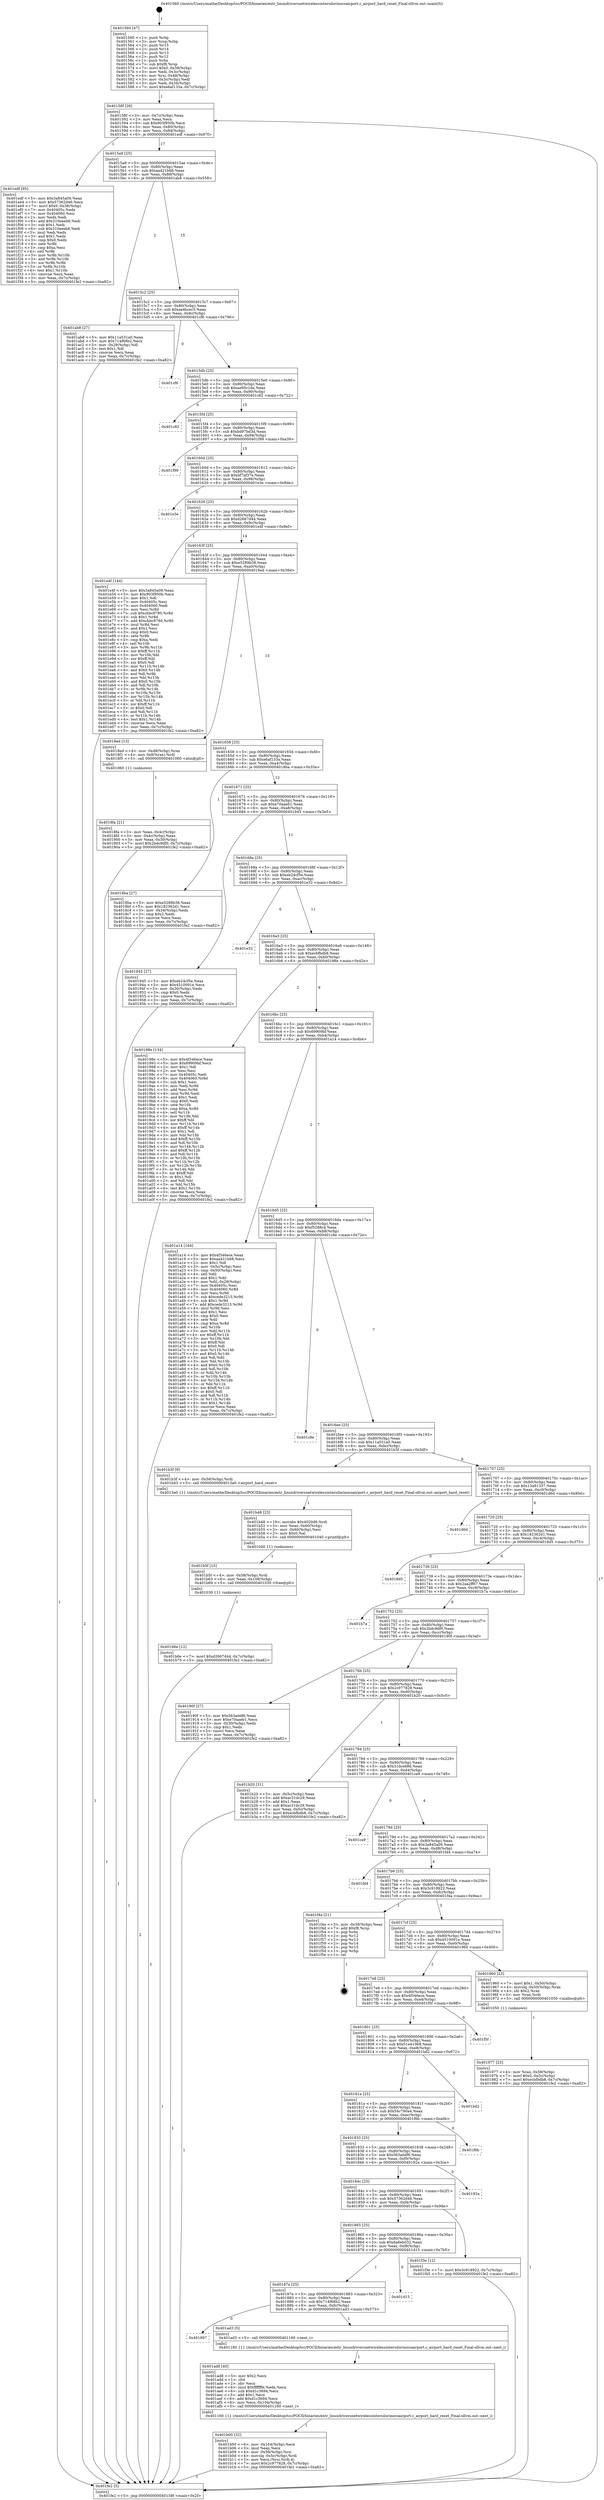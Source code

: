 digraph "0x401560" {
  label = "0x401560 (/mnt/c/Users/mathe/Desktop/tcc/POCII/binaries/extr_linuxdriversnetwirelessintersilorinocoairport.c_airport_hard_reset_Final-ollvm.out::main(0))"
  labelloc = "t"
  node[shape=record]

  Entry [label="",width=0.3,height=0.3,shape=circle,fillcolor=black,style=filled]
  "0x40158f" [label="{
     0x40158f [26]\l
     | [instrs]\l
     &nbsp;&nbsp;0x40158f \<+3\>: mov -0x7c(%rbp),%eax\l
     &nbsp;&nbsp;0x401592 \<+2\>: mov %eax,%ecx\l
     &nbsp;&nbsp;0x401594 \<+6\>: sub $0x903f950b,%ecx\l
     &nbsp;&nbsp;0x40159a \<+3\>: mov %eax,-0x80(%rbp)\l
     &nbsp;&nbsp;0x40159d \<+6\>: mov %ecx,-0x84(%rbp)\l
     &nbsp;&nbsp;0x4015a3 \<+6\>: je 0000000000401edf \<main+0x97f\>\l
  }"]
  "0x401edf" [label="{
     0x401edf [95]\l
     | [instrs]\l
     &nbsp;&nbsp;0x401edf \<+5\>: mov $0x3a845a09,%eax\l
     &nbsp;&nbsp;0x401ee4 \<+5\>: mov $0x57362d46,%ecx\l
     &nbsp;&nbsp;0x401ee9 \<+7\>: movl $0x0,-0x38(%rbp)\l
     &nbsp;&nbsp;0x401ef0 \<+7\>: mov 0x40405c,%edx\l
     &nbsp;&nbsp;0x401ef7 \<+7\>: mov 0x404060,%esi\l
     &nbsp;&nbsp;0x401efe \<+2\>: mov %edx,%edi\l
     &nbsp;&nbsp;0x401f00 \<+6\>: add $0x310eeeb6,%edi\l
     &nbsp;&nbsp;0x401f06 \<+3\>: sub $0x1,%edi\l
     &nbsp;&nbsp;0x401f09 \<+6\>: sub $0x310eeeb6,%edi\l
     &nbsp;&nbsp;0x401f0f \<+3\>: imul %edi,%edx\l
     &nbsp;&nbsp;0x401f12 \<+3\>: and $0x1,%edx\l
     &nbsp;&nbsp;0x401f15 \<+3\>: cmp $0x0,%edx\l
     &nbsp;&nbsp;0x401f18 \<+4\>: sete %r8b\l
     &nbsp;&nbsp;0x401f1c \<+3\>: cmp $0xa,%esi\l
     &nbsp;&nbsp;0x401f1f \<+4\>: setl %r9b\l
     &nbsp;&nbsp;0x401f23 \<+3\>: mov %r8b,%r10b\l
     &nbsp;&nbsp;0x401f26 \<+3\>: and %r9b,%r10b\l
     &nbsp;&nbsp;0x401f29 \<+3\>: xor %r9b,%r8b\l
     &nbsp;&nbsp;0x401f2c \<+3\>: or %r8b,%r10b\l
     &nbsp;&nbsp;0x401f2f \<+4\>: test $0x1,%r10b\l
     &nbsp;&nbsp;0x401f33 \<+3\>: cmovne %ecx,%eax\l
     &nbsp;&nbsp;0x401f36 \<+3\>: mov %eax,-0x7c(%rbp)\l
     &nbsp;&nbsp;0x401f39 \<+5\>: jmp 0000000000401fe2 \<main+0xa82\>\l
  }"]
  "0x4015a9" [label="{
     0x4015a9 [25]\l
     | [instrs]\l
     &nbsp;&nbsp;0x4015a9 \<+5\>: jmp 00000000004015ae \<main+0x4e\>\l
     &nbsp;&nbsp;0x4015ae \<+3\>: mov -0x80(%rbp),%eax\l
     &nbsp;&nbsp;0x4015b1 \<+5\>: sub $0xaa421b68,%eax\l
     &nbsp;&nbsp;0x4015b6 \<+6\>: mov %eax,-0x88(%rbp)\l
     &nbsp;&nbsp;0x4015bc \<+6\>: je 0000000000401ab8 \<main+0x558\>\l
  }"]
  Exit [label="",width=0.3,height=0.3,shape=circle,fillcolor=black,style=filled,peripheries=2]
  "0x401ab8" [label="{
     0x401ab8 [27]\l
     | [instrs]\l
     &nbsp;&nbsp;0x401ab8 \<+5\>: mov $0x11a531a0,%eax\l
     &nbsp;&nbsp;0x401abd \<+5\>: mov $0x714f68b2,%ecx\l
     &nbsp;&nbsp;0x401ac2 \<+3\>: mov -0x29(%rbp),%dl\l
     &nbsp;&nbsp;0x401ac5 \<+3\>: test $0x1,%dl\l
     &nbsp;&nbsp;0x401ac8 \<+3\>: cmovne %ecx,%eax\l
     &nbsp;&nbsp;0x401acb \<+3\>: mov %eax,-0x7c(%rbp)\l
     &nbsp;&nbsp;0x401ace \<+5\>: jmp 0000000000401fe2 \<main+0xa82\>\l
  }"]
  "0x4015c2" [label="{
     0x4015c2 [25]\l
     | [instrs]\l
     &nbsp;&nbsp;0x4015c2 \<+5\>: jmp 00000000004015c7 \<main+0x67\>\l
     &nbsp;&nbsp;0x4015c7 \<+3\>: mov -0x80(%rbp),%eax\l
     &nbsp;&nbsp;0x4015ca \<+5\>: sub $0xaa4bcec5,%eax\l
     &nbsp;&nbsp;0x4015cf \<+6\>: mov %eax,-0x8c(%rbp)\l
     &nbsp;&nbsp;0x4015d5 \<+6\>: je 0000000000401cf6 \<main+0x796\>\l
  }"]
  "0x401b6e" [label="{
     0x401b6e [12]\l
     | [instrs]\l
     &nbsp;&nbsp;0x401b6e \<+7\>: movl $0xd2667d44,-0x7c(%rbp)\l
     &nbsp;&nbsp;0x401b75 \<+5\>: jmp 0000000000401fe2 \<main+0xa82\>\l
  }"]
  "0x401cf6" [label="{
     0x401cf6\l
  }", style=dashed]
  "0x4015db" [label="{
     0x4015db [25]\l
     | [instrs]\l
     &nbsp;&nbsp;0x4015db \<+5\>: jmp 00000000004015e0 \<main+0x80\>\l
     &nbsp;&nbsp;0x4015e0 \<+3\>: mov -0x80(%rbp),%eax\l
     &nbsp;&nbsp;0x4015e3 \<+5\>: sub $0xae95c1da,%eax\l
     &nbsp;&nbsp;0x4015e8 \<+6\>: mov %eax,-0x90(%rbp)\l
     &nbsp;&nbsp;0x4015ee \<+6\>: je 0000000000401c82 \<main+0x722\>\l
  }"]
  "0x401b5f" [label="{
     0x401b5f [15]\l
     | [instrs]\l
     &nbsp;&nbsp;0x401b5f \<+4\>: mov -0x58(%rbp),%rdi\l
     &nbsp;&nbsp;0x401b63 \<+6\>: mov %eax,-0x108(%rbp)\l
     &nbsp;&nbsp;0x401b69 \<+5\>: call 0000000000401030 \<free@plt\>\l
     | [calls]\l
     &nbsp;&nbsp;0x401030 \{1\} (unknown)\l
  }"]
  "0x401c82" [label="{
     0x401c82\l
  }", style=dashed]
  "0x4015f4" [label="{
     0x4015f4 [25]\l
     | [instrs]\l
     &nbsp;&nbsp;0x4015f4 \<+5\>: jmp 00000000004015f9 \<main+0x99\>\l
     &nbsp;&nbsp;0x4015f9 \<+3\>: mov -0x80(%rbp),%eax\l
     &nbsp;&nbsp;0x4015fc \<+5\>: sub $0xbd97bd3d,%eax\l
     &nbsp;&nbsp;0x401601 \<+6\>: mov %eax,-0x94(%rbp)\l
     &nbsp;&nbsp;0x401607 \<+6\>: je 0000000000401f99 \<main+0xa39\>\l
  }"]
  "0x401b48" [label="{
     0x401b48 [23]\l
     | [instrs]\l
     &nbsp;&nbsp;0x401b48 \<+10\>: movabs $0x4020d6,%rdi\l
     &nbsp;&nbsp;0x401b52 \<+3\>: mov %eax,-0x60(%rbp)\l
     &nbsp;&nbsp;0x401b55 \<+3\>: mov -0x60(%rbp),%esi\l
     &nbsp;&nbsp;0x401b58 \<+2\>: mov $0x0,%al\l
     &nbsp;&nbsp;0x401b5a \<+5\>: call 0000000000401040 \<printf@plt\>\l
     | [calls]\l
     &nbsp;&nbsp;0x401040 \{1\} (unknown)\l
  }"]
  "0x401f99" [label="{
     0x401f99\l
  }", style=dashed]
  "0x40160d" [label="{
     0x40160d [25]\l
     | [instrs]\l
     &nbsp;&nbsp;0x40160d \<+5\>: jmp 0000000000401612 \<main+0xb2\>\l
     &nbsp;&nbsp;0x401612 \<+3\>: mov -0x80(%rbp),%eax\l
     &nbsp;&nbsp;0x401615 \<+5\>: sub $0xbf7af37e,%eax\l
     &nbsp;&nbsp;0x40161a \<+6\>: mov %eax,-0x98(%rbp)\l
     &nbsp;&nbsp;0x401620 \<+6\>: je 0000000000401e3e \<main+0x8de\>\l
  }"]
  "0x401b00" [label="{
     0x401b00 [32]\l
     | [instrs]\l
     &nbsp;&nbsp;0x401b00 \<+6\>: mov -0x104(%rbp),%ecx\l
     &nbsp;&nbsp;0x401b06 \<+3\>: imul %eax,%ecx\l
     &nbsp;&nbsp;0x401b09 \<+4\>: mov -0x58(%rbp),%rsi\l
     &nbsp;&nbsp;0x401b0d \<+4\>: movslq -0x5c(%rbp),%rdi\l
     &nbsp;&nbsp;0x401b11 \<+3\>: mov %ecx,(%rsi,%rdi,4)\l
     &nbsp;&nbsp;0x401b14 \<+7\>: movl $0x2c977828,-0x7c(%rbp)\l
     &nbsp;&nbsp;0x401b1b \<+5\>: jmp 0000000000401fe2 \<main+0xa82\>\l
  }"]
  "0x401e3e" [label="{
     0x401e3e\l
  }", style=dashed]
  "0x401626" [label="{
     0x401626 [25]\l
     | [instrs]\l
     &nbsp;&nbsp;0x401626 \<+5\>: jmp 000000000040162b \<main+0xcb\>\l
     &nbsp;&nbsp;0x40162b \<+3\>: mov -0x80(%rbp),%eax\l
     &nbsp;&nbsp;0x40162e \<+5\>: sub $0xd2667d44,%eax\l
     &nbsp;&nbsp;0x401633 \<+6\>: mov %eax,-0x9c(%rbp)\l
     &nbsp;&nbsp;0x401639 \<+6\>: je 0000000000401e4f \<main+0x8ef\>\l
  }"]
  "0x401ad8" [label="{
     0x401ad8 [40]\l
     | [instrs]\l
     &nbsp;&nbsp;0x401ad8 \<+5\>: mov $0x2,%ecx\l
     &nbsp;&nbsp;0x401add \<+1\>: cltd\l
     &nbsp;&nbsp;0x401ade \<+2\>: idiv %ecx\l
     &nbsp;&nbsp;0x401ae0 \<+6\>: imul $0xfffffffe,%edx,%ecx\l
     &nbsp;&nbsp;0x401ae6 \<+6\>: sub $0xd1c3694,%ecx\l
     &nbsp;&nbsp;0x401aec \<+3\>: add $0x1,%ecx\l
     &nbsp;&nbsp;0x401aef \<+6\>: add $0xd1c3694,%ecx\l
     &nbsp;&nbsp;0x401af5 \<+6\>: mov %ecx,-0x104(%rbp)\l
     &nbsp;&nbsp;0x401afb \<+5\>: call 0000000000401160 \<next_i\>\l
     | [calls]\l
     &nbsp;&nbsp;0x401160 \{1\} (/mnt/c/Users/mathe/Desktop/tcc/POCII/binaries/extr_linuxdriversnetwirelessintersilorinocoairport.c_airport_hard_reset_Final-ollvm.out::next_i)\l
  }"]
  "0x401e4f" [label="{
     0x401e4f [144]\l
     | [instrs]\l
     &nbsp;&nbsp;0x401e4f \<+5\>: mov $0x3a845a09,%eax\l
     &nbsp;&nbsp;0x401e54 \<+5\>: mov $0x903f950b,%ecx\l
     &nbsp;&nbsp;0x401e59 \<+2\>: mov $0x1,%dl\l
     &nbsp;&nbsp;0x401e5b \<+7\>: mov 0x40405c,%esi\l
     &nbsp;&nbsp;0x401e62 \<+7\>: mov 0x404060,%edi\l
     &nbsp;&nbsp;0x401e69 \<+3\>: mov %esi,%r8d\l
     &nbsp;&nbsp;0x401e6c \<+7\>: sub $0xcbbc8780,%r8d\l
     &nbsp;&nbsp;0x401e73 \<+4\>: sub $0x1,%r8d\l
     &nbsp;&nbsp;0x401e77 \<+7\>: add $0xcbbc8780,%r8d\l
     &nbsp;&nbsp;0x401e7e \<+4\>: imul %r8d,%esi\l
     &nbsp;&nbsp;0x401e82 \<+3\>: and $0x1,%esi\l
     &nbsp;&nbsp;0x401e85 \<+3\>: cmp $0x0,%esi\l
     &nbsp;&nbsp;0x401e88 \<+4\>: sete %r9b\l
     &nbsp;&nbsp;0x401e8c \<+3\>: cmp $0xa,%edi\l
     &nbsp;&nbsp;0x401e8f \<+4\>: setl %r10b\l
     &nbsp;&nbsp;0x401e93 \<+3\>: mov %r9b,%r11b\l
     &nbsp;&nbsp;0x401e96 \<+4\>: xor $0xff,%r11b\l
     &nbsp;&nbsp;0x401e9a \<+3\>: mov %r10b,%bl\l
     &nbsp;&nbsp;0x401e9d \<+3\>: xor $0xff,%bl\l
     &nbsp;&nbsp;0x401ea0 \<+3\>: xor $0x0,%dl\l
     &nbsp;&nbsp;0x401ea3 \<+3\>: mov %r11b,%r14b\l
     &nbsp;&nbsp;0x401ea6 \<+4\>: and $0x0,%r14b\l
     &nbsp;&nbsp;0x401eaa \<+3\>: and %dl,%r9b\l
     &nbsp;&nbsp;0x401ead \<+3\>: mov %bl,%r15b\l
     &nbsp;&nbsp;0x401eb0 \<+4\>: and $0x0,%r15b\l
     &nbsp;&nbsp;0x401eb4 \<+3\>: and %dl,%r10b\l
     &nbsp;&nbsp;0x401eb7 \<+3\>: or %r9b,%r14b\l
     &nbsp;&nbsp;0x401eba \<+3\>: or %r10b,%r15b\l
     &nbsp;&nbsp;0x401ebd \<+3\>: xor %r15b,%r14b\l
     &nbsp;&nbsp;0x401ec0 \<+3\>: or %bl,%r11b\l
     &nbsp;&nbsp;0x401ec3 \<+4\>: xor $0xff,%r11b\l
     &nbsp;&nbsp;0x401ec7 \<+3\>: or $0x0,%dl\l
     &nbsp;&nbsp;0x401eca \<+3\>: and %dl,%r11b\l
     &nbsp;&nbsp;0x401ecd \<+3\>: or %r11b,%r14b\l
     &nbsp;&nbsp;0x401ed0 \<+4\>: test $0x1,%r14b\l
     &nbsp;&nbsp;0x401ed4 \<+3\>: cmovne %ecx,%eax\l
     &nbsp;&nbsp;0x401ed7 \<+3\>: mov %eax,-0x7c(%rbp)\l
     &nbsp;&nbsp;0x401eda \<+5\>: jmp 0000000000401fe2 \<main+0xa82\>\l
  }"]
  "0x40163f" [label="{
     0x40163f [25]\l
     | [instrs]\l
     &nbsp;&nbsp;0x40163f \<+5\>: jmp 0000000000401644 \<main+0xe4\>\l
     &nbsp;&nbsp;0x401644 \<+3\>: mov -0x80(%rbp),%eax\l
     &nbsp;&nbsp;0x401647 \<+5\>: sub $0xe5289b38,%eax\l
     &nbsp;&nbsp;0x40164c \<+6\>: mov %eax,-0xa0(%rbp)\l
     &nbsp;&nbsp;0x401652 \<+6\>: je 00000000004018ed \<main+0x38d\>\l
  }"]
  "0x401897" [label="{
     0x401897\l
  }", style=dashed]
  "0x4018ed" [label="{
     0x4018ed [13]\l
     | [instrs]\l
     &nbsp;&nbsp;0x4018ed \<+4\>: mov -0x48(%rbp),%rax\l
     &nbsp;&nbsp;0x4018f1 \<+4\>: mov 0x8(%rax),%rdi\l
     &nbsp;&nbsp;0x4018f5 \<+5\>: call 0000000000401060 \<atoi@plt\>\l
     | [calls]\l
     &nbsp;&nbsp;0x401060 \{1\} (unknown)\l
  }"]
  "0x401658" [label="{
     0x401658 [25]\l
     | [instrs]\l
     &nbsp;&nbsp;0x401658 \<+5\>: jmp 000000000040165d \<main+0xfd\>\l
     &nbsp;&nbsp;0x40165d \<+3\>: mov -0x80(%rbp),%eax\l
     &nbsp;&nbsp;0x401660 \<+5\>: sub $0xe6af133a,%eax\l
     &nbsp;&nbsp;0x401665 \<+6\>: mov %eax,-0xa4(%rbp)\l
     &nbsp;&nbsp;0x40166b \<+6\>: je 00000000004018ba \<main+0x35a\>\l
  }"]
  "0x401ad3" [label="{
     0x401ad3 [5]\l
     | [instrs]\l
     &nbsp;&nbsp;0x401ad3 \<+5\>: call 0000000000401160 \<next_i\>\l
     | [calls]\l
     &nbsp;&nbsp;0x401160 \{1\} (/mnt/c/Users/mathe/Desktop/tcc/POCII/binaries/extr_linuxdriversnetwirelessintersilorinocoairport.c_airport_hard_reset_Final-ollvm.out::next_i)\l
  }"]
  "0x4018ba" [label="{
     0x4018ba [27]\l
     | [instrs]\l
     &nbsp;&nbsp;0x4018ba \<+5\>: mov $0xe5289b38,%eax\l
     &nbsp;&nbsp;0x4018bf \<+5\>: mov $0x182362d1,%ecx\l
     &nbsp;&nbsp;0x4018c4 \<+3\>: mov -0x34(%rbp),%edx\l
     &nbsp;&nbsp;0x4018c7 \<+3\>: cmp $0x2,%edx\l
     &nbsp;&nbsp;0x4018ca \<+3\>: cmovne %ecx,%eax\l
     &nbsp;&nbsp;0x4018cd \<+3\>: mov %eax,-0x7c(%rbp)\l
     &nbsp;&nbsp;0x4018d0 \<+5\>: jmp 0000000000401fe2 \<main+0xa82\>\l
  }"]
  "0x401671" [label="{
     0x401671 [25]\l
     | [instrs]\l
     &nbsp;&nbsp;0x401671 \<+5\>: jmp 0000000000401676 \<main+0x116\>\l
     &nbsp;&nbsp;0x401676 \<+3\>: mov -0x80(%rbp),%eax\l
     &nbsp;&nbsp;0x401679 \<+5\>: sub $0xe70aaeb1,%eax\l
     &nbsp;&nbsp;0x40167e \<+6\>: mov %eax,-0xa8(%rbp)\l
     &nbsp;&nbsp;0x401684 \<+6\>: je 0000000000401945 \<main+0x3e5\>\l
  }"]
  "0x401fe2" [label="{
     0x401fe2 [5]\l
     | [instrs]\l
     &nbsp;&nbsp;0x401fe2 \<+5\>: jmp 000000000040158f \<main+0x2f\>\l
  }"]
  "0x401560" [label="{
     0x401560 [47]\l
     | [instrs]\l
     &nbsp;&nbsp;0x401560 \<+1\>: push %rbp\l
     &nbsp;&nbsp;0x401561 \<+3\>: mov %rsp,%rbp\l
     &nbsp;&nbsp;0x401564 \<+2\>: push %r15\l
     &nbsp;&nbsp;0x401566 \<+2\>: push %r14\l
     &nbsp;&nbsp;0x401568 \<+2\>: push %r13\l
     &nbsp;&nbsp;0x40156a \<+2\>: push %r12\l
     &nbsp;&nbsp;0x40156c \<+1\>: push %rbx\l
     &nbsp;&nbsp;0x40156d \<+7\>: sub $0xf8,%rsp\l
     &nbsp;&nbsp;0x401574 \<+7\>: movl $0x0,-0x38(%rbp)\l
     &nbsp;&nbsp;0x40157b \<+3\>: mov %edi,-0x3c(%rbp)\l
     &nbsp;&nbsp;0x40157e \<+4\>: mov %rsi,-0x48(%rbp)\l
     &nbsp;&nbsp;0x401582 \<+3\>: mov -0x3c(%rbp),%edi\l
     &nbsp;&nbsp;0x401585 \<+3\>: mov %edi,-0x34(%rbp)\l
     &nbsp;&nbsp;0x401588 \<+7\>: movl $0xe6af133a,-0x7c(%rbp)\l
  }"]
  "0x4018fa" [label="{
     0x4018fa [21]\l
     | [instrs]\l
     &nbsp;&nbsp;0x4018fa \<+3\>: mov %eax,-0x4c(%rbp)\l
     &nbsp;&nbsp;0x4018fd \<+3\>: mov -0x4c(%rbp),%eax\l
     &nbsp;&nbsp;0x401900 \<+3\>: mov %eax,-0x30(%rbp)\l
     &nbsp;&nbsp;0x401903 \<+7\>: movl $0x2bdc9df0,-0x7c(%rbp)\l
     &nbsp;&nbsp;0x40190a \<+5\>: jmp 0000000000401fe2 \<main+0xa82\>\l
  }"]
  "0x40187e" [label="{
     0x40187e [25]\l
     | [instrs]\l
     &nbsp;&nbsp;0x40187e \<+5\>: jmp 0000000000401883 \<main+0x323\>\l
     &nbsp;&nbsp;0x401883 \<+3\>: mov -0x80(%rbp),%eax\l
     &nbsp;&nbsp;0x401886 \<+5\>: sub $0x714f68b2,%eax\l
     &nbsp;&nbsp;0x40188b \<+6\>: mov %eax,-0xfc(%rbp)\l
     &nbsp;&nbsp;0x401891 \<+6\>: je 0000000000401ad3 \<main+0x573\>\l
  }"]
  "0x401945" [label="{
     0x401945 [27]\l
     | [instrs]\l
     &nbsp;&nbsp;0x401945 \<+5\>: mov $0xeb24cf5e,%eax\l
     &nbsp;&nbsp;0x40194a \<+5\>: mov $0x4510091e,%ecx\l
     &nbsp;&nbsp;0x40194f \<+3\>: mov -0x30(%rbp),%edx\l
     &nbsp;&nbsp;0x401952 \<+3\>: cmp $0x0,%edx\l
     &nbsp;&nbsp;0x401955 \<+3\>: cmove %ecx,%eax\l
     &nbsp;&nbsp;0x401958 \<+3\>: mov %eax,-0x7c(%rbp)\l
     &nbsp;&nbsp;0x40195b \<+5\>: jmp 0000000000401fe2 \<main+0xa82\>\l
  }"]
  "0x40168a" [label="{
     0x40168a [25]\l
     | [instrs]\l
     &nbsp;&nbsp;0x40168a \<+5\>: jmp 000000000040168f \<main+0x12f\>\l
     &nbsp;&nbsp;0x40168f \<+3\>: mov -0x80(%rbp),%eax\l
     &nbsp;&nbsp;0x401692 \<+5\>: sub $0xeb24cf5e,%eax\l
     &nbsp;&nbsp;0x401697 \<+6\>: mov %eax,-0xac(%rbp)\l
     &nbsp;&nbsp;0x40169d \<+6\>: je 0000000000401e32 \<main+0x8d2\>\l
  }"]
  "0x401d15" [label="{
     0x401d15\l
  }", style=dashed]
  "0x401e32" [label="{
     0x401e32\l
  }", style=dashed]
  "0x4016a3" [label="{
     0x4016a3 [25]\l
     | [instrs]\l
     &nbsp;&nbsp;0x4016a3 \<+5\>: jmp 00000000004016a8 \<main+0x148\>\l
     &nbsp;&nbsp;0x4016a8 \<+3\>: mov -0x80(%rbp),%eax\l
     &nbsp;&nbsp;0x4016ab \<+5\>: sub $0xecbfbdb8,%eax\l
     &nbsp;&nbsp;0x4016b0 \<+6\>: mov %eax,-0xb0(%rbp)\l
     &nbsp;&nbsp;0x4016b6 \<+6\>: je 000000000040198e \<main+0x42e\>\l
  }"]
  "0x401865" [label="{
     0x401865 [25]\l
     | [instrs]\l
     &nbsp;&nbsp;0x401865 \<+5\>: jmp 000000000040186a \<main+0x30a\>\l
     &nbsp;&nbsp;0x40186a \<+3\>: mov -0x80(%rbp),%eax\l
     &nbsp;&nbsp;0x40186d \<+5\>: sub $0x6a6eb032,%eax\l
     &nbsp;&nbsp;0x401872 \<+6\>: mov %eax,-0xf8(%rbp)\l
     &nbsp;&nbsp;0x401878 \<+6\>: je 0000000000401d15 \<main+0x7b5\>\l
  }"]
  "0x40198e" [label="{
     0x40198e [134]\l
     | [instrs]\l
     &nbsp;&nbsp;0x40198e \<+5\>: mov $0x4f346ece,%eax\l
     &nbsp;&nbsp;0x401993 \<+5\>: mov $0x69909bf,%ecx\l
     &nbsp;&nbsp;0x401998 \<+2\>: mov $0x1,%dl\l
     &nbsp;&nbsp;0x40199a \<+2\>: xor %esi,%esi\l
     &nbsp;&nbsp;0x40199c \<+7\>: mov 0x40405c,%edi\l
     &nbsp;&nbsp;0x4019a3 \<+8\>: mov 0x404060,%r8d\l
     &nbsp;&nbsp;0x4019ab \<+3\>: sub $0x1,%esi\l
     &nbsp;&nbsp;0x4019ae \<+3\>: mov %edi,%r9d\l
     &nbsp;&nbsp;0x4019b1 \<+3\>: add %esi,%r9d\l
     &nbsp;&nbsp;0x4019b4 \<+4\>: imul %r9d,%edi\l
     &nbsp;&nbsp;0x4019b8 \<+3\>: and $0x1,%edi\l
     &nbsp;&nbsp;0x4019bb \<+3\>: cmp $0x0,%edi\l
     &nbsp;&nbsp;0x4019be \<+4\>: sete %r10b\l
     &nbsp;&nbsp;0x4019c2 \<+4\>: cmp $0xa,%r8d\l
     &nbsp;&nbsp;0x4019c6 \<+4\>: setl %r11b\l
     &nbsp;&nbsp;0x4019ca \<+3\>: mov %r10b,%bl\l
     &nbsp;&nbsp;0x4019cd \<+3\>: xor $0xff,%bl\l
     &nbsp;&nbsp;0x4019d0 \<+3\>: mov %r11b,%r14b\l
     &nbsp;&nbsp;0x4019d3 \<+4\>: xor $0xff,%r14b\l
     &nbsp;&nbsp;0x4019d7 \<+3\>: xor $0x1,%dl\l
     &nbsp;&nbsp;0x4019da \<+3\>: mov %bl,%r15b\l
     &nbsp;&nbsp;0x4019dd \<+4\>: and $0xff,%r15b\l
     &nbsp;&nbsp;0x4019e1 \<+3\>: and %dl,%r10b\l
     &nbsp;&nbsp;0x4019e4 \<+3\>: mov %r14b,%r12b\l
     &nbsp;&nbsp;0x4019e7 \<+4\>: and $0xff,%r12b\l
     &nbsp;&nbsp;0x4019eb \<+3\>: and %dl,%r11b\l
     &nbsp;&nbsp;0x4019ee \<+3\>: or %r10b,%r15b\l
     &nbsp;&nbsp;0x4019f1 \<+3\>: or %r11b,%r12b\l
     &nbsp;&nbsp;0x4019f4 \<+3\>: xor %r12b,%r15b\l
     &nbsp;&nbsp;0x4019f7 \<+3\>: or %r14b,%bl\l
     &nbsp;&nbsp;0x4019fa \<+3\>: xor $0xff,%bl\l
     &nbsp;&nbsp;0x4019fd \<+3\>: or $0x1,%dl\l
     &nbsp;&nbsp;0x401a00 \<+2\>: and %dl,%bl\l
     &nbsp;&nbsp;0x401a02 \<+3\>: or %bl,%r15b\l
     &nbsp;&nbsp;0x401a05 \<+4\>: test $0x1,%r15b\l
     &nbsp;&nbsp;0x401a09 \<+3\>: cmovne %ecx,%eax\l
     &nbsp;&nbsp;0x401a0c \<+3\>: mov %eax,-0x7c(%rbp)\l
     &nbsp;&nbsp;0x401a0f \<+5\>: jmp 0000000000401fe2 \<main+0xa82\>\l
  }"]
  "0x4016bc" [label="{
     0x4016bc [25]\l
     | [instrs]\l
     &nbsp;&nbsp;0x4016bc \<+5\>: jmp 00000000004016c1 \<main+0x161\>\l
     &nbsp;&nbsp;0x4016c1 \<+3\>: mov -0x80(%rbp),%eax\l
     &nbsp;&nbsp;0x4016c4 \<+5\>: sub $0x69909bf,%eax\l
     &nbsp;&nbsp;0x4016c9 \<+6\>: mov %eax,-0xb4(%rbp)\l
     &nbsp;&nbsp;0x4016cf \<+6\>: je 0000000000401a14 \<main+0x4b4\>\l
  }"]
  "0x401f3e" [label="{
     0x401f3e [12]\l
     | [instrs]\l
     &nbsp;&nbsp;0x401f3e \<+7\>: movl $0x3c918922,-0x7c(%rbp)\l
     &nbsp;&nbsp;0x401f45 \<+5\>: jmp 0000000000401fe2 \<main+0xa82\>\l
  }"]
  "0x401a14" [label="{
     0x401a14 [164]\l
     | [instrs]\l
     &nbsp;&nbsp;0x401a14 \<+5\>: mov $0x4f346ece,%eax\l
     &nbsp;&nbsp;0x401a19 \<+5\>: mov $0xaa421b68,%ecx\l
     &nbsp;&nbsp;0x401a1e \<+2\>: mov $0x1,%dl\l
     &nbsp;&nbsp;0x401a20 \<+3\>: mov -0x5c(%rbp),%esi\l
     &nbsp;&nbsp;0x401a23 \<+3\>: cmp -0x50(%rbp),%esi\l
     &nbsp;&nbsp;0x401a26 \<+4\>: setl %dil\l
     &nbsp;&nbsp;0x401a2a \<+4\>: and $0x1,%dil\l
     &nbsp;&nbsp;0x401a2e \<+4\>: mov %dil,-0x29(%rbp)\l
     &nbsp;&nbsp;0x401a32 \<+7\>: mov 0x40405c,%esi\l
     &nbsp;&nbsp;0x401a39 \<+8\>: mov 0x404060,%r8d\l
     &nbsp;&nbsp;0x401a41 \<+3\>: mov %esi,%r9d\l
     &nbsp;&nbsp;0x401a44 \<+7\>: sub $0xcede3215,%r9d\l
     &nbsp;&nbsp;0x401a4b \<+4\>: sub $0x1,%r9d\l
     &nbsp;&nbsp;0x401a4f \<+7\>: add $0xcede3215,%r9d\l
     &nbsp;&nbsp;0x401a56 \<+4\>: imul %r9d,%esi\l
     &nbsp;&nbsp;0x401a5a \<+3\>: and $0x1,%esi\l
     &nbsp;&nbsp;0x401a5d \<+3\>: cmp $0x0,%esi\l
     &nbsp;&nbsp;0x401a60 \<+4\>: sete %dil\l
     &nbsp;&nbsp;0x401a64 \<+4\>: cmp $0xa,%r8d\l
     &nbsp;&nbsp;0x401a68 \<+4\>: setl %r10b\l
     &nbsp;&nbsp;0x401a6c \<+3\>: mov %dil,%r11b\l
     &nbsp;&nbsp;0x401a6f \<+4\>: xor $0xff,%r11b\l
     &nbsp;&nbsp;0x401a73 \<+3\>: mov %r10b,%bl\l
     &nbsp;&nbsp;0x401a76 \<+3\>: xor $0xff,%bl\l
     &nbsp;&nbsp;0x401a79 \<+3\>: xor $0x0,%dl\l
     &nbsp;&nbsp;0x401a7c \<+3\>: mov %r11b,%r14b\l
     &nbsp;&nbsp;0x401a7f \<+4\>: and $0x0,%r14b\l
     &nbsp;&nbsp;0x401a83 \<+3\>: and %dl,%dil\l
     &nbsp;&nbsp;0x401a86 \<+3\>: mov %bl,%r15b\l
     &nbsp;&nbsp;0x401a89 \<+4\>: and $0x0,%r15b\l
     &nbsp;&nbsp;0x401a8d \<+3\>: and %dl,%r10b\l
     &nbsp;&nbsp;0x401a90 \<+3\>: or %dil,%r14b\l
     &nbsp;&nbsp;0x401a93 \<+3\>: or %r10b,%r15b\l
     &nbsp;&nbsp;0x401a96 \<+3\>: xor %r15b,%r14b\l
     &nbsp;&nbsp;0x401a99 \<+3\>: or %bl,%r11b\l
     &nbsp;&nbsp;0x401a9c \<+4\>: xor $0xff,%r11b\l
     &nbsp;&nbsp;0x401aa0 \<+3\>: or $0x0,%dl\l
     &nbsp;&nbsp;0x401aa3 \<+3\>: and %dl,%r11b\l
     &nbsp;&nbsp;0x401aa6 \<+3\>: or %r11b,%r14b\l
     &nbsp;&nbsp;0x401aa9 \<+4\>: test $0x1,%r14b\l
     &nbsp;&nbsp;0x401aad \<+3\>: cmovne %ecx,%eax\l
     &nbsp;&nbsp;0x401ab0 \<+3\>: mov %eax,-0x7c(%rbp)\l
     &nbsp;&nbsp;0x401ab3 \<+5\>: jmp 0000000000401fe2 \<main+0xa82\>\l
  }"]
  "0x4016d5" [label="{
     0x4016d5 [25]\l
     | [instrs]\l
     &nbsp;&nbsp;0x4016d5 \<+5\>: jmp 00000000004016da \<main+0x17a\>\l
     &nbsp;&nbsp;0x4016da \<+3\>: mov -0x80(%rbp),%eax\l
     &nbsp;&nbsp;0x4016dd \<+5\>: sub $0xf5288c4,%eax\l
     &nbsp;&nbsp;0x4016e2 \<+6\>: mov %eax,-0xb8(%rbp)\l
     &nbsp;&nbsp;0x4016e8 \<+6\>: je 0000000000401c8e \<main+0x72e\>\l
  }"]
  "0x40184c" [label="{
     0x40184c [25]\l
     | [instrs]\l
     &nbsp;&nbsp;0x40184c \<+5\>: jmp 0000000000401851 \<main+0x2f1\>\l
     &nbsp;&nbsp;0x401851 \<+3\>: mov -0x80(%rbp),%eax\l
     &nbsp;&nbsp;0x401854 \<+5\>: sub $0x57362d46,%eax\l
     &nbsp;&nbsp;0x401859 \<+6\>: mov %eax,-0xf4(%rbp)\l
     &nbsp;&nbsp;0x40185f \<+6\>: je 0000000000401f3e \<main+0x9de\>\l
  }"]
  "0x401c8e" [label="{
     0x401c8e\l
  }", style=dashed]
  "0x4016ee" [label="{
     0x4016ee [25]\l
     | [instrs]\l
     &nbsp;&nbsp;0x4016ee \<+5\>: jmp 00000000004016f3 \<main+0x193\>\l
     &nbsp;&nbsp;0x4016f3 \<+3\>: mov -0x80(%rbp),%eax\l
     &nbsp;&nbsp;0x4016f6 \<+5\>: sub $0x11a531a0,%eax\l
     &nbsp;&nbsp;0x4016fb \<+6\>: mov %eax,-0xbc(%rbp)\l
     &nbsp;&nbsp;0x401701 \<+6\>: je 0000000000401b3f \<main+0x5df\>\l
  }"]
  "0x40192a" [label="{
     0x40192a\l
  }", style=dashed]
  "0x401b3f" [label="{
     0x401b3f [9]\l
     | [instrs]\l
     &nbsp;&nbsp;0x401b3f \<+4\>: mov -0x58(%rbp),%rdi\l
     &nbsp;&nbsp;0x401b43 \<+5\>: call 00000000004013a0 \<airport_hard_reset\>\l
     | [calls]\l
     &nbsp;&nbsp;0x4013a0 \{1\} (/mnt/c/Users/mathe/Desktop/tcc/POCII/binaries/extr_linuxdriversnetwirelessintersilorinocoairport.c_airport_hard_reset_Final-ollvm.out::airport_hard_reset)\l
  }"]
  "0x401707" [label="{
     0x401707 [25]\l
     | [instrs]\l
     &nbsp;&nbsp;0x401707 \<+5\>: jmp 000000000040170c \<main+0x1ac\>\l
     &nbsp;&nbsp;0x40170c \<+3\>: mov -0x80(%rbp),%eax\l
     &nbsp;&nbsp;0x40170f \<+5\>: sub $0x13a81337,%eax\l
     &nbsp;&nbsp;0x401714 \<+6\>: mov %eax,-0xc0(%rbp)\l
     &nbsp;&nbsp;0x40171a \<+6\>: je 0000000000401d6d \<main+0x80d\>\l
  }"]
  "0x401833" [label="{
     0x401833 [25]\l
     | [instrs]\l
     &nbsp;&nbsp;0x401833 \<+5\>: jmp 0000000000401838 \<main+0x2d8\>\l
     &nbsp;&nbsp;0x401838 \<+3\>: mov -0x80(%rbp),%eax\l
     &nbsp;&nbsp;0x40183b \<+5\>: sub $0x563addf6,%eax\l
     &nbsp;&nbsp;0x401840 \<+6\>: mov %eax,-0xf0(%rbp)\l
     &nbsp;&nbsp;0x401846 \<+6\>: je 000000000040192a \<main+0x3ca\>\l
  }"]
  "0x401d6d" [label="{
     0x401d6d\l
  }", style=dashed]
  "0x401720" [label="{
     0x401720 [25]\l
     | [instrs]\l
     &nbsp;&nbsp;0x401720 \<+5\>: jmp 0000000000401725 \<main+0x1c5\>\l
     &nbsp;&nbsp;0x401725 \<+3\>: mov -0x80(%rbp),%eax\l
     &nbsp;&nbsp;0x401728 \<+5\>: sub $0x182362d1,%eax\l
     &nbsp;&nbsp;0x40172d \<+6\>: mov %eax,-0xc4(%rbp)\l
     &nbsp;&nbsp;0x401733 \<+6\>: je 00000000004018d5 \<main+0x375\>\l
  }"]
  "0x401f6b" [label="{
     0x401f6b\l
  }", style=dashed]
  "0x4018d5" [label="{
     0x4018d5\l
  }", style=dashed]
  "0x401739" [label="{
     0x401739 [25]\l
     | [instrs]\l
     &nbsp;&nbsp;0x401739 \<+5\>: jmp 000000000040173e \<main+0x1de\>\l
     &nbsp;&nbsp;0x40173e \<+3\>: mov -0x80(%rbp),%eax\l
     &nbsp;&nbsp;0x401741 \<+5\>: sub $0x2aa2ff67,%eax\l
     &nbsp;&nbsp;0x401746 \<+6\>: mov %eax,-0xc8(%rbp)\l
     &nbsp;&nbsp;0x40174c \<+6\>: je 0000000000401b7a \<main+0x61a\>\l
  }"]
  "0x40181a" [label="{
     0x40181a [25]\l
     | [instrs]\l
     &nbsp;&nbsp;0x40181a \<+5\>: jmp 000000000040181f \<main+0x2bf\>\l
     &nbsp;&nbsp;0x40181f \<+3\>: mov -0x80(%rbp),%eax\l
     &nbsp;&nbsp;0x401822 \<+5\>: sub $0x54c790a4,%eax\l
     &nbsp;&nbsp;0x401827 \<+6\>: mov %eax,-0xec(%rbp)\l
     &nbsp;&nbsp;0x40182d \<+6\>: je 0000000000401f6b \<main+0xa0b\>\l
  }"]
  "0x401b7a" [label="{
     0x401b7a\l
  }", style=dashed]
  "0x401752" [label="{
     0x401752 [25]\l
     | [instrs]\l
     &nbsp;&nbsp;0x401752 \<+5\>: jmp 0000000000401757 \<main+0x1f7\>\l
     &nbsp;&nbsp;0x401757 \<+3\>: mov -0x80(%rbp),%eax\l
     &nbsp;&nbsp;0x40175a \<+5\>: sub $0x2bdc9df0,%eax\l
     &nbsp;&nbsp;0x40175f \<+6\>: mov %eax,-0xcc(%rbp)\l
     &nbsp;&nbsp;0x401765 \<+6\>: je 000000000040190f \<main+0x3af\>\l
  }"]
  "0x401bd2" [label="{
     0x401bd2\l
  }", style=dashed]
  "0x40190f" [label="{
     0x40190f [27]\l
     | [instrs]\l
     &nbsp;&nbsp;0x40190f \<+5\>: mov $0x563addf6,%eax\l
     &nbsp;&nbsp;0x401914 \<+5\>: mov $0xe70aaeb1,%ecx\l
     &nbsp;&nbsp;0x401919 \<+3\>: mov -0x30(%rbp),%edx\l
     &nbsp;&nbsp;0x40191c \<+3\>: cmp $0x1,%edx\l
     &nbsp;&nbsp;0x40191f \<+3\>: cmovl %ecx,%eax\l
     &nbsp;&nbsp;0x401922 \<+3\>: mov %eax,-0x7c(%rbp)\l
     &nbsp;&nbsp;0x401925 \<+5\>: jmp 0000000000401fe2 \<main+0xa82\>\l
  }"]
  "0x40176b" [label="{
     0x40176b [25]\l
     | [instrs]\l
     &nbsp;&nbsp;0x40176b \<+5\>: jmp 0000000000401770 \<main+0x210\>\l
     &nbsp;&nbsp;0x401770 \<+3\>: mov -0x80(%rbp),%eax\l
     &nbsp;&nbsp;0x401773 \<+5\>: sub $0x2c977828,%eax\l
     &nbsp;&nbsp;0x401778 \<+6\>: mov %eax,-0xd0(%rbp)\l
     &nbsp;&nbsp;0x40177e \<+6\>: je 0000000000401b20 \<main+0x5c0\>\l
  }"]
  "0x401801" [label="{
     0x401801 [25]\l
     | [instrs]\l
     &nbsp;&nbsp;0x401801 \<+5\>: jmp 0000000000401806 \<main+0x2a6\>\l
     &nbsp;&nbsp;0x401806 \<+3\>: mov -0x80(%rbp),%eax\l
     &nbsp;&nbsp;0x401809 \<+5\>: sub $0x51e41068,%eax\l
     &nbsp;&nbsp;0x40180e \<+6\>: mov %eax,-0xe8(%rbp)\l
     &nbsp;&nbsp;0x401814 \<+6\>: je 0000000000401bd2 \<main+0x672\>\l
  }"]
  "0x401b20" [label="{
     0x401b20 [31]\l
     | [instrs]\l
     &nbsp;&nbsp;0x401b20 \<+3\>: mov -0x5c(%rbp),%eax\l
     &nbsp;&nbsp;0x401b23 \<+5\>: add $0xac31dc29,%eax\l
     &nbsp;&nbsp;0x401b28 \<+3\>: add $0x1,%eax\l
     &nbsp;&nbsp;0x401b2b \<+5\>: sub $0xac31dc29,%eax\l
     &nbsp;&nbsp;0x401b30 \<+3\>: mov %eax,-0x5c(%rbp)\l
     &nbsp;&nbsp;0x401b33 \<+7\>: movl $0xecbfbdb8,-0x7c(%rbp)\l
     &nbsp;&nbsp;0x401b3a \<+5\>: jmp 0000000000401fe2 \<main+0xa82\>\l
  }"]
  "0x401784" [label="{
     0x401784 [25]\l
     | [instrs]\l
     &nbsp;&nbsp;0x401784 \<+5\>: jmp 0000000000401789 \<main+0x229\>\l
     &nbsp;&nbsp;0x401789 \<+3\>: mov -0x80(%rbp),%eax\l
     &nbsp;&nbsp;0x40178c \<+5\>: sub $0x31dce686,%eax\l
     &nbsp;&nbsp;0x401791 \<+6\>: mov %eax,-0xd4(%rbp)\l
     &nbsp;&nbsp;0x401797 \<+6\>: je 0000000000401ca9 \<main+0x749\>\l
  }"]
  "0x401f5f" [label="{
     0x401f5f\l
  }", style=dashed]
  "0x401ca9" [label="{
     0x401ca9\l
  }", style=dashed]
  "0x40179d" [label="{
     0x40179d [25]\l
     | [instrs]\l
     &nbsp;&nbsp;0x40179d \<+5\>: jmp 00000000004017a2 \<main+0x242\>\l
     &nbsp;&nbsp;0x4017a2 \<+3\>: mov -0x80(%rbp),%eax\l
     &nbsp;&nbsp;0x4017a5 \<+5\>: sub $0x3a845a09,%eax\l
     &nbsp;&nbsp;0x4017aa \<+6\>: mov %eax,-0xd8(%rbp)\l
     &nbsp;&nbsp;0x4017b0 \<+6\>: je 0000000000401fd4 \<main+0xa74\>\l
  }"]
  "0x401977" [label="{
     0x401977 [23]\l
     | [instrs]\l
     &nbsp;&nbsp;0x401977 \<+4\>: mov %rax,-0x58(%rbp)\l
     &nbsp;&nbsp;0x40197b \<+7\>: movl $0x0,-0x5c(%rbp)\l
     &nbsp;&nbsp;0x401982 \<+7\>: movl $0xecbfbdb8,-0x7c(%rbp)\l
     &nbsp;&nbsp;0x401989 \<+5\>: jmp 0000000000401fe2 \<main+0xa82\>\l
  }"]
  "0x401fd4" [label="{
     0x401fd4\l
  }", style=dashed]
  "0x4017b6" [label="{
     0x4017b6 [25]\l
     | [instrs]\l
     &nbsp;&nbsp;0x4017b6 \<+5\>: jmp 00000000004017bb \<main+0x25b\>\l
     &nbsp;&nbsp;0x4017bb \<+3\>: mov -0x80(%rbp),%eax\l
     &nbsp;&nbsp;0x4017be \<+5\>: sub $0x3c918922,%eax\l
     &nbsp;&nbsp;0x4017c3 \<+6\>: mov %eax,-0xdc(%rbp)\l
     &nbsp;&nbsp;0x4017c9 \<+6\>: je 0000000000401f4a \<main+0x9ea\>\l
  }"]
  "0x4017e8" [label="{
     0x4017e8 [25]\l
     | [instrs]\l
     &nbsp;&nbsp;0x4017e8 \<+5\>: jmp 00000000004017ed \<main+0x28d\>\l
     &nbsp;&nbsp;0x4017ed \<+3\>: mov -0x80(%rbp),%eax\l
     &nbsp;&nbsp;0x4017f0 \<+5\>: sub $0x4f346ece,%eax\l
     &nbsp;&nbsp;0x4017f5 \<+6\>: mov %eax,-0xe4(%rbp)\l
     &nbsp;&nbsp;0x4017fb \<+6\>: je 0000000000401f5f \<main+0x9ff\>\l
  }"]
  "0x401f4a" [label="{
     0x401f4a [21]\l
     | [instrs]\l
     &nbsp;&nbsp;0x401f4a \<+3\>: mov -0x38(%rbp),%eax\l
     &nbsp;&nbsp;0x401f4d \<+7\>: add $0xf8,%rsp\l
     &nbsp;&nbsp;0x401f54 \<+1\>: pop %rbx\l
     &nbsp;&nbsp;0x401f55 \<+2\>: pop %r12\l
     &nbsp;&nbsp;0x401f57 \<+2\>: pop %r13\l
     &nbsp;&nbsp;0x401f59 \<+2\>: pop %r14\l
     &nbsp;&nbsp;0x401f5b \<+2\>: pop %r15\l
     &nbsp;&nbsp;0x401f5d \<+1\>: pop %rbp\l
     &nbsp;&nbsp;0x401f5e \<+1\>: ret\l
  }"]
  "0x4017cf" [label="{
     0x4017cf [25]\l
     | [instrs]\l
     &nbsp;&nbsp;0x4017cf \<+5\>: jmp 00000000004017d4 \<main+0x274\>\l
     &nbsp;&nbsp;0x4017d4 \<+3\>: mov -0x80(%rbp),%eax\l
     &nbsp;&nbsp;0x4017d7 \<+5\>: sub $0x4510091e,%eax\l
     &nbsp;&nbsp;0x4017dc \<+6\>: mov %eax,-0xe0(%rbp)\l
     &nbsp;&nbsp;0x4017e2 \<+6\>: je 0000000000401960 \<main+0x400\>\l
  }"]
  "0x401960" [label="{
     0x401960 [23]\l
     | [instrs]\l
     &nbsp;&nbsp;0x401960 \<+7\>: movl $0x1,-0x50(%rbp)\l
     &nbsp;&nbsp;0x401967 \<+4\>: movslq -0x50(%rbp),%rax\l
     &nbsp;&nbsp;0x40196b \<+4\>: shl $0x2,%rax\l
     &nbsp;&nbsp;0x40196f \<+3\>: mov %rax,%rdi\l
     &nbsp;&nbsp;0x401972 \<+5\>: call 0000000000401050 \<malloc@plt\>\l
     | [calls]\l
     &nbsp;&nbsp;0x401050 \{1\} (unknown)\l
  }"]
  Entry -> "0x401560" [label=" 1"]
  "0x40158f" -> "0x401edf" [label=" 1"]
  "0x40158f" -> "0x4015a9" [label=" 17"]
  "0x401f4a" -> Exit [label=" 1"]
  "0x4015a9" -> "0x401ab8" [label=" 2"]
  "0x4015a9" -> "0x4015c2" [label=" 15"]
  "0x401f3e" -> "0x401fe2" [label=" 1"]
  "0x4015c2" -> "0x401cf6" [label=" 0"]
  "0x4015c2" -> "0x4015db" [label=" 15"]
  "0x401edf" -> "0x401fe2" [label=" 1"]
  "0x4015db" -> "0x401c82" [label=" 0"]
  "0x4015db" -> "0x4015f4" [label=" 15"]
  "0x401e4f" -> "0x401fe2" [label=" 1"]
  "0x4015f4" -> "0x401f99" [label=" 0"]
  "0x4015f4" -> "0x40160d" [label=" 15"]
  "0x401b6e" -> "0x401fe2" [label=" 1"]
  "0x40160d" -> "0x401e3e" [label=" 0"]
  "0x40160d" -> "0x401626" [label=" 15"]
  "0x401b5f" -> "0x401b6e" [label=" 1"]
  "0x401626" -> "0x401e4f" [label=" 1"]
  "0x401626" -> "0x40163f" [label=" 14"]
  "0x401b48" -> "0x401b5f" [label=" 1"]
  "0x40163f" -> "0x4018ed" [label=" 1"]
  "0x40163f" -> "0x401658" [label=" 13"]
  "0x401b3f" -> "0x401b48" [label=" 1"]
  "0x401658" -> "0x4018ba" [label=" 1"]
  "0x401658" -> "0x401671" [label=" 12"]
  "0x4018ba" -> "0x401fe2" [label=" 1"]
  "0x401560" -> "0x40158f" [label=" 1"]
  "0x401fe2" -> "0x40158f" [label=" 17"]
  "0x4018ed" -> "0x4018fa" [label=" 1"]
  "0x4018fa" -> "0x401fe2" [label=" 1"]
  "0x401b20" -> "0x401fe2" [label=" 1"]
  "0x401671" -> "0x401945" [label=" 1"]
  "0x401671" -> "0x40168a" [label=" 11"]
  "0x401ad8" -> "0x401b00" [label=" 1"]
  "0x40168a" -> "0x401e32" [label=" 0"]
  "0x40168a" -> "0x4016a3" [label=" 11"]
  "0x401ad3" -> "0x401ad8" [label=" 1"]
  "0x4016a3" -> "0x40198e" [label=" 2"]
  "0x4016a3" -> "0x4016bc" [label=" 9"]
  "0x40187e" -> "0x401ad3" [label=" 1"]
  "0x4016bc" -> "0x401a14" [label=" 2"]
  "0x4016bc" -> "0x4016d5" [label=" 7"]
  "0x401b00" -> "0x401fe2" [label=" 1"]
  "0x4016d5" -> "0x401c8e" [label=" 0"]
  "0x4016d5" -> "0x4016ee" [label=" 7"]
  "0x401865" -> "0x401d15" [label=" 0"]
  "0x4016ee" -> "0x401b3f" [label=" 1"]
  "0x4016ee" -> "0x401707" [label=" 6"]
  "0x40187e" -> "0x401897" [label=" 0"]
  "0x401707" -> "0x401d6d" [label=" 0"]
  "0x401707" -> "0x401720" [label=" 6"]
  "0x40184c" -> "0x401f3e" [label=" 1"]
  "0x401720" -> "0x4018d5" [label=" 0"]
  "0x401720" -> "0x401739" [label=" 6"]
  "0x401865" -> "0x40187e" [label=" 1"]
  "0x401739" -> "0x401b7a" [label=" 0"]
  "0x401739" -> "0x401752" [label=" 6"]
  "0x401833" -> "0x40192a" [label=" 0"]
  "0x401752" -> "0x40190f" [label=" 1"]
  "0x401752" -> "0x40176b" [label=" 5"]
  "0x40190f" -> "0x401fe2" [label=" 1"]
  "0x401945" -> "0x401fe2" [label=" 1"]
  "0x40184c" -> "0x401865" [label=" 1"]
  "0x40176b" -> "0x401b20" [label=" 1"]
  "0x40176b" -> "0x401784" [label=" 4"]
  "0x40181a" -> "0x401f6b" [label=" 0"]
  "0x401784" -> "0x401ca9" [label=" 0"]
  "0x401784" -> "0x40179d" [label=" 4"]
  "0x401833" -> "0x40184c" [label=" 2"]
  "0x40179d" -> "0x401fd4" [label=" 0"]
  "0x40179d" -> "0x4017b6" [label=" 4"]
  "0x401801" -> "0x401bd2" [label=" 0"]
  "0x4017b6" -> "0x401f4a" [label=" 1"]
  "0x4017b6" -> "0x4017cf" [label=" 3"]
  "0x40181a" -> "0x401833" [label=" 2"]
  "0x4017cf" -> "0x401960" [label=" 1"]
  "0x4017cf" -> "0x4017e8" [label=" 2"]
  "0x401960" -> "0x401977" [label=" 1"]
  "0x401977" -> "0x401fe2" [label=" 1"]
  "0x40198e" -> "0x401fe2" [label=" 2"]
  "0x401a14" -> "0x401fe2" [label=" 2"]
  "0x401ab8" -> "0x401fe2" [label=" 2"]
  "0x401801" -> "0x40181a" [label=" 2"]
  "0x4017e8" -> "0x401f5f" [label=" 0"]
  "0x4017e8" -> "0x401801" [label=" 2"]
}
